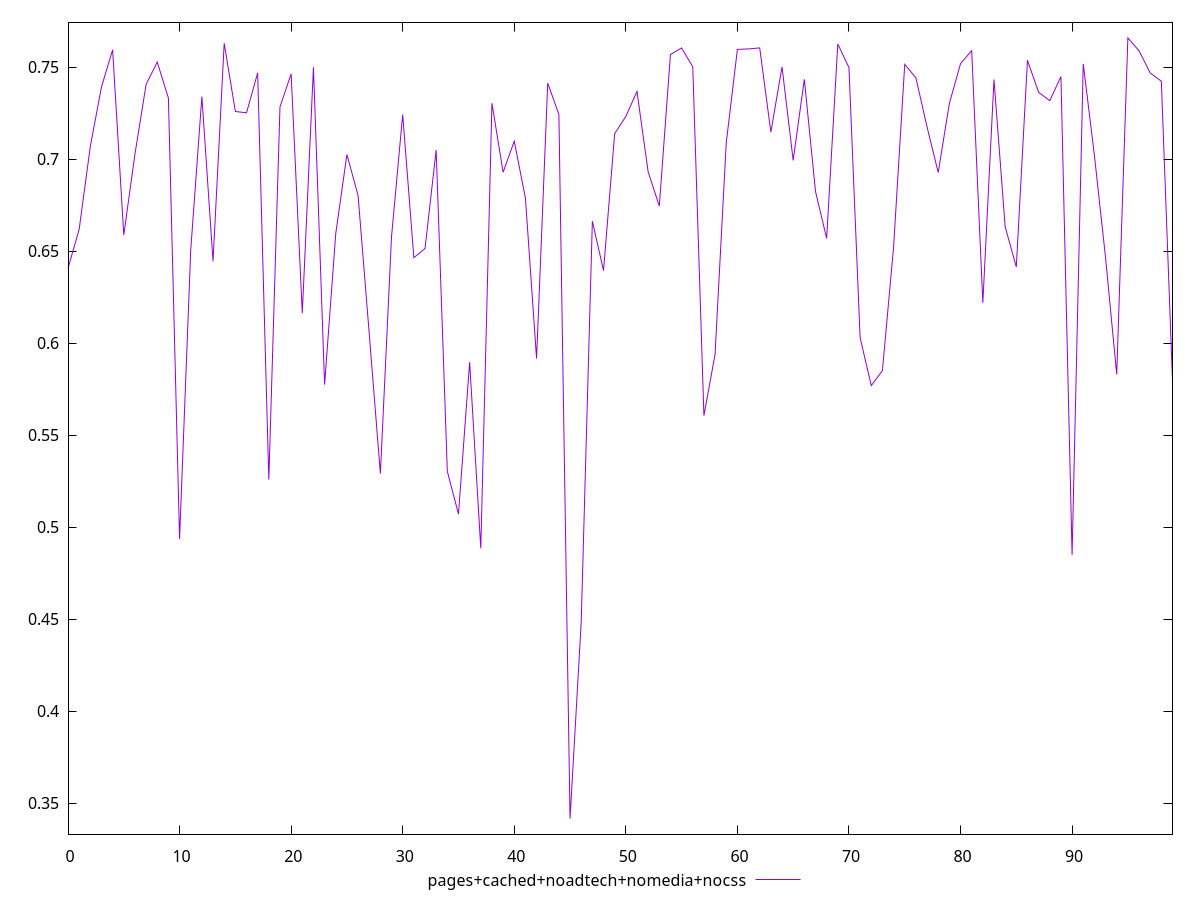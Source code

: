 reset

$pagesCachedNoadtechNomediaNocss <<EOF
0 0.6405912643528592
1 0.6618184237748441
2 0.7068706518333733
3 0.7391778145773599
4 0.7593888650128348
5 0.6586907133026243
6 0.7026713617609956
7 0.7405400006022239
8 0.7527255186878647
9 0.7331108481782438
10 0.4935499630964407
11 0.6504004202450366
12 0.7339377527863175
13 0.6444524843257301
14 0.7629392637204184
15 0.7258500372676445
16 0.7251164732006842
17 0.7467967388614511
18 0.5257571625355917
19 0.728356798693663
20 0.7463055996887512
21 0.6162914819908795
22 0.7498500869686724
23 0.5774405447803143
24 0.6595048268767836
25 0.7024618369332011
26 0.6802180492052616
27 0.6051444578482978
28 0.5290623923804438
29 0.6579509776690837
30 0.7241415318427542
31 0.646401156494473
32 0.6513605874949034
33 0.7048763020302974
34 0.5302798505956043
35 0.5070535282389391
36 0.5895236671063708
37 0.48842814363695203
38 0.7303507291394468
39 0.6928133700795048
40 0.7096999127923034
41 0.6787848019794328
42 0.5915821343093031
43 0.7412839595775809
44 0.7242200063997783
45 0.34159149520050375
46 0.44814109871859037
47 0.6662133866301774
48 0.6394046353175833
49 0.7137854722937947
50 0.7231331656309057
51 0.7367410191602474
52 0.6930254608765045
53 0.6744659822708096
54 0.7568243925797592
55 0.7603613573287692
56 0.7501356422944222
57 0.5605773147918025
58 0.5939515526462177
59 0.708769925709649
60 0.7595959454063581
61 0.7598281292027746
62 0.7603984002627335
63 0.7146151319574501
64 0.7500874070739237
65 0.6993074300638894
66 0.7433371922419322
67 0.6824274607614175
68 0.6568902480230367
69 0.7624901047166788
70 0.7497311588120238
71 0.6029328329133389
72 0.5768828112178042
73 0.5850264483470607
74 0.652084812441814
75 0.7514538947644792
76 0.744129958395731
77 0.7174680020408875
78 0.6926786046290563
79 0.730209133154345
80 0.7518187378203135
81 0.758881115758874
82 0.6218701477140955
83 0.7432261366473183
84 0.6631846291829216
85 0.6413706830655499
86 0.7536571385448596
87 0.7362413933214421
88 0.7317430599906577
89 0.7448279008448658
90 0.4848733002192217
91 0.7517203661271119
92 0.7020080469772974
93 0.6463389210138634
94 0.5829432785177265
95 0.7658301502978871
96 0.7588444093366938
97 0.746772634290933
98 0.7423100635521337
99 0.5795031389917408
EOF

set key outside below
set xrange [0:99]
set yrange [0.3331067220985561:0.7743149233998348]
set trange [0.3331067220985561:0.7743149233998348]
set terminal svg size 640, 500 enhanced background rgb 'white'
set output "report_00015_2021-02-09T16-11-33.973Z/meta/pScore/comparison/line/4_vs_5.svg"

plot $pagesCachedNoadtechNomediaNocss title "pages+cached+noadtech+nomedia+nocss" with line

reset
